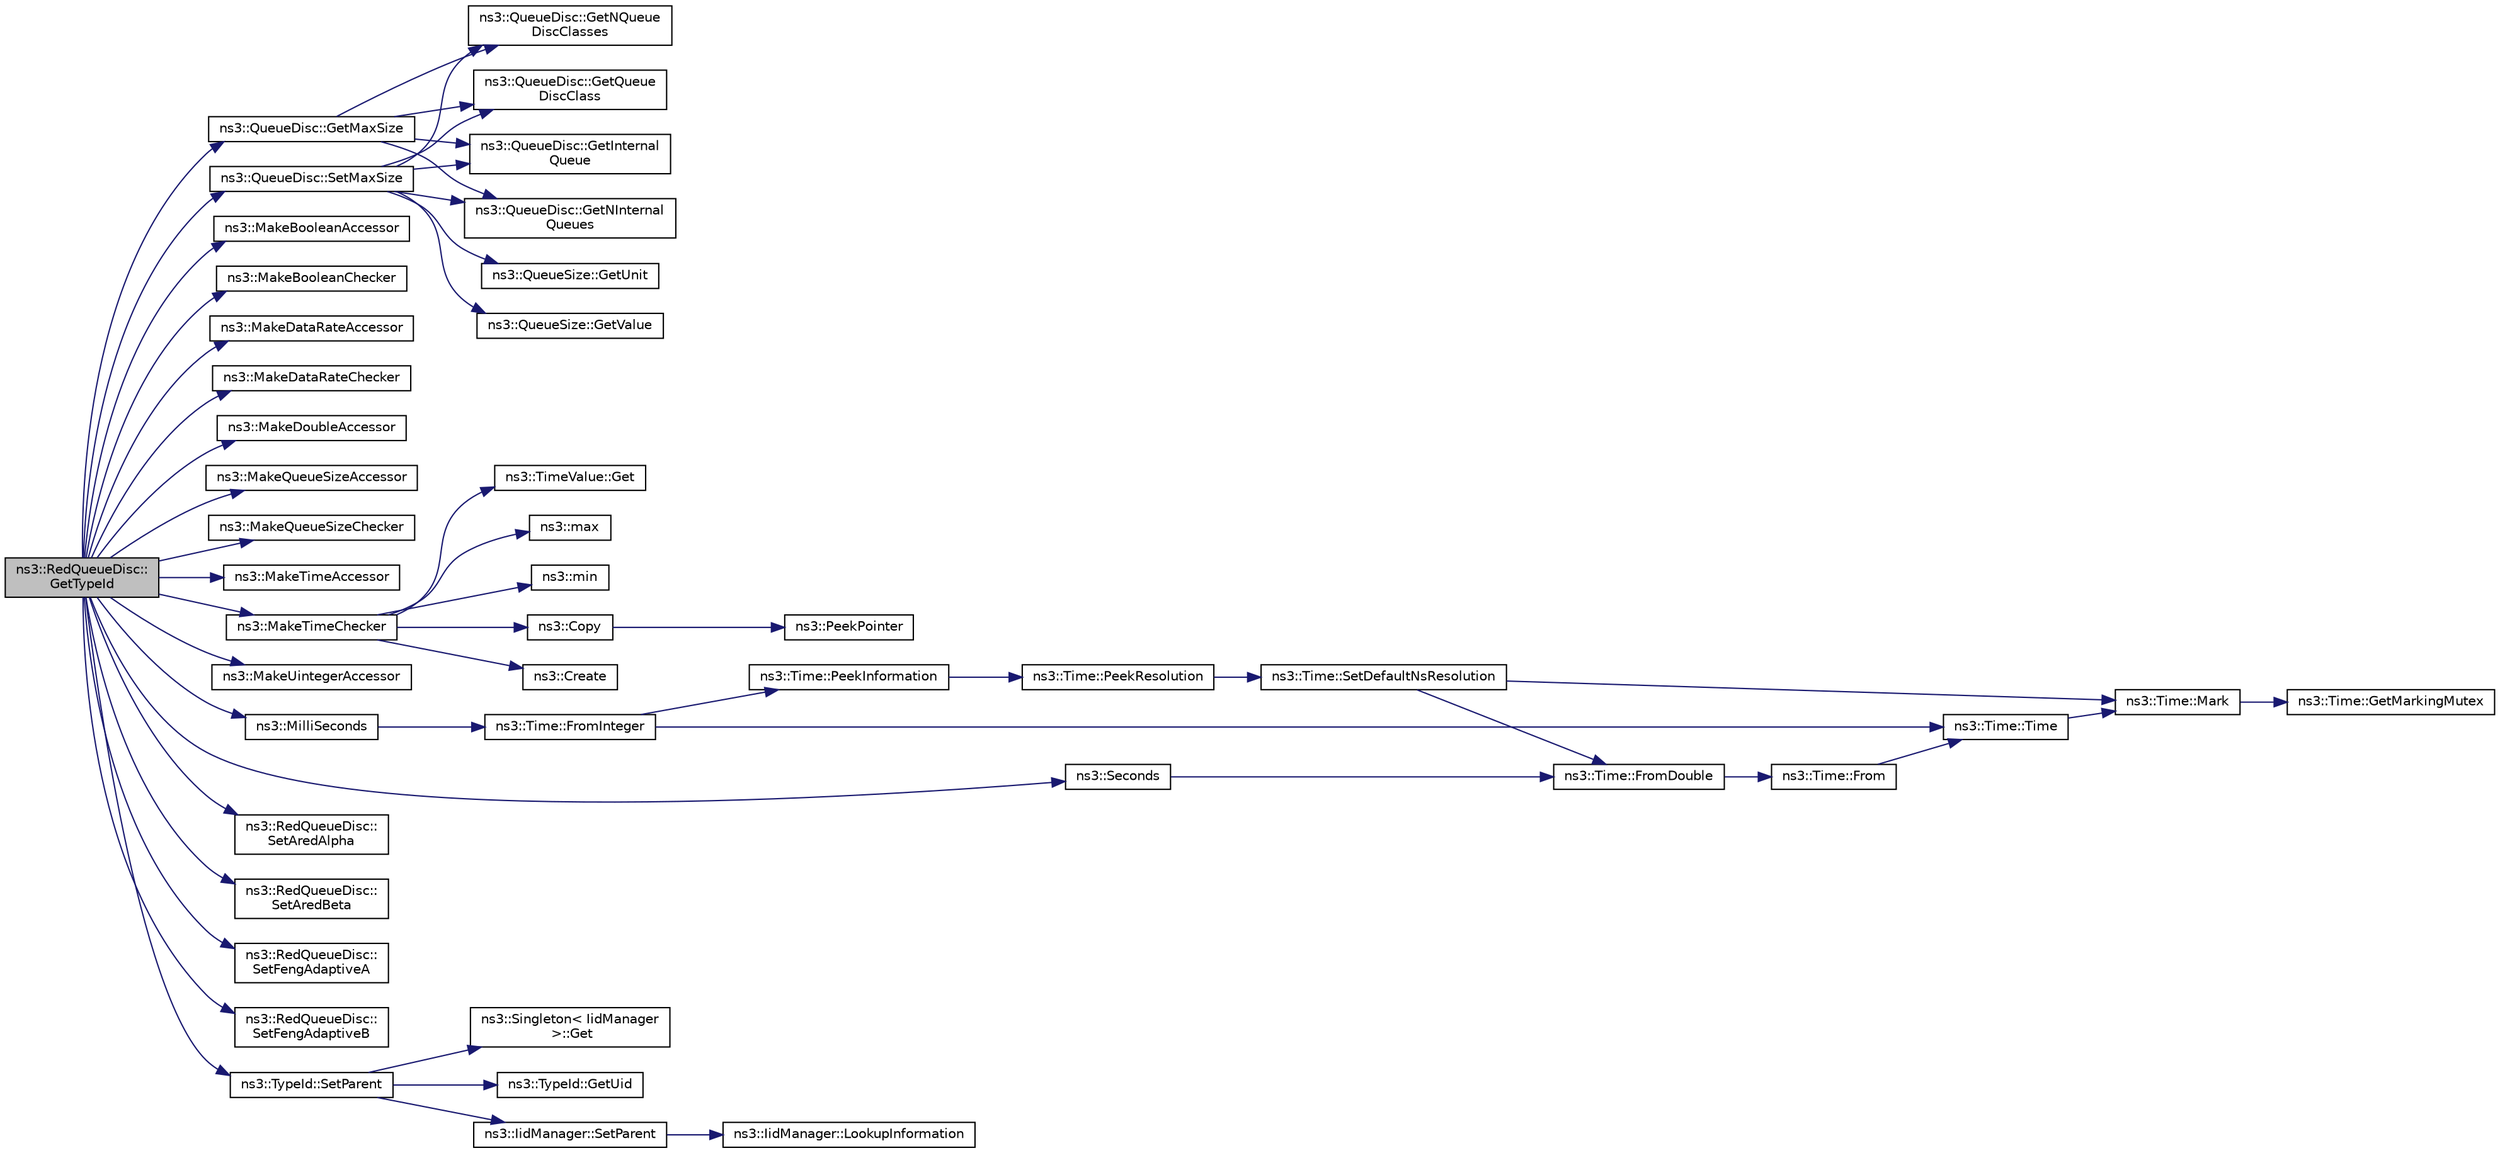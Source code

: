 digraph "ns3::RedQueueDisc::GetTypeId"
{
 // LATEX_PDF_SIZE
  edge [fontname="Helvetica",fontsize="10",labelfontname="Helvetica",labelfontsize="10"];
  node [fontname="Helvetica",fontsize="10",shape=record];
  rankdir="LR";
  Node1 [label="ns3::RedQueueDisc::\lGetTypeId",height=0.2,width=0.4,color="black", fillcolor="grey75", style="filled", fontcolor="black",tooltip="Get the type ID."];
  Node1 -> Node2 [color="midnightblue",fontsize="10",style="solid",fontname="Helvetica"];
  Node2 [label="ns3::QueueDisc::GetMaxSize",height=0.2,width=0.4,color="black", fillcolor="white", style="filled",URL="$classns3_1_1_queue_disc.html#a30acf59202fdbdc24b320d3500dc70d3",tooltip="Get the maximum size of the queue disc."];
  Node2 -> Node3 [color="midnightblue",fontsize="10",style="solid",fontname="Helvetica"];
  Node3 [label="ns3::QueueDisc::GetInternal\lQueue",height=0.2,width=0.4,color="black", fillcolor="white", style="filled",URL="$classns3_1_1_queue_disc.html#a41ba62e67ec4e9dda23d8eef1ab3e99b",tooltip="Get the i-th internal queue."];
  Node2 -> Node4 [color="midnightblue",fontsize="10",style="solid",fontname="Helvetica"];
  Node4 [label="ns3::QueueDisc::GetNInternal\lQueues",height=0.2,width=0.4,color="black", fillcolor="white", style="filled",URL="$classns3_1_1_queue_disc.html#ae47426b975eb58978099b9898b116802",tooltip="Get the number of internal queues."];
  Node2 -> Node5 [color="midnightblue",fontsize="10",style="solid",fontname="Helvetica"];
  Node5 [label="ns3::QueueDisc::GetNQueue\lDiscClasses",height=0.2,width=0.4,color="black", fillcolor="white", style="filled",URL="$classns3_1_1_queue_disc.html#aa43972223ab0ed4f1057f96f8e348ddf",tooltip="Get the number of queue disc classes."];
  Node2 -> Node6 [color="midnightblue",fontsize="10",style="solid",fontname="Helvetica"];
  Node6 [label="ns3::QueueDisc::GetQueue\lDiscClass",height=0.2,width=0.4,color="black", fillcolor="white", style="filled",URL="$classns3_1_1_queue_disc.html#aa41e320ffec30464ab594f5f8cc21780",tooltip="Get the i-th queue disc class."];
  Node1 -> Node7 [color="midnightblue",fontsize="10",style="solid",fontname="Helvetica"];
  Node7 [label="ns3::MakeBooleanAccessor",height=0.2,width=0.4,color="black", fillcolor="white", style="filled",URL="$group__attribute___boolean.html#ga96f46e6b949abfa2cb801d5d33d8bcc7",tooltip="Create an AttributeAccessor for a class data member, or a lone class get functor or set method."];
  Node1 -> Node8 [color="midnightblue",fontsize="10",style="solid",fontname="Helvetica"];
  Node8 [label="ns3::MakeBooleanChecker",height=0.2,width=0.4,color="black", fillcolor="white", style="filled",URL="$group__attribute___boolean.html#ga0be9dca06b271bca59b2c135178e1c10",tooltip=" "];
  Node1 -> Node9 [color="midnightblue",fontsize="10",style="solid",fontname="Helvetica"];
  Node9 [label="ns3::MakeDataRateAccessor",height=0.2,width=0.4,color="black", fillcolor="white", style="filled",URL="$group__attribute___data_rate.html#ga905aefe09d2264316577b639107673ec",tooltip="Create an AttributeAccessor for a class data member, or a lone class get functor or set method."];
  Node1 -> Node10 [color="midnightblue",fontsize="10",style="solid",fontname="Helvetica"];
  Node10 [label="ns3::MakeDataRateChecker",height=0.2,width=0.4,color="black", fillcolor="white", style="filled",URL="$group__attribute___data_rate.html#gafda8d204cd0b164a039304e98e5f9987",tooltip=" "];
  Node1 -> Node11 [color="midnightblue",fontsize="10",style="solid",fontname="Helvetica"];
  Node11 [label="ns3::MakeDoubleAccessor",height=0.2,width=0.4,color="black", fillcolor="white", style="filled",URL="$group__attribute___double.html#gaef08ccdef7ff644dc39aa7b24a2f740f",tooltip="Create an AttributeAccessor for a class data member, or a lone class get functor or set method."];
  Node1 -> Node12 [color="midnightblue",fontsize="10",style="solid",fontname="Helvetica"];
  Node12 [label="ns3::MakeQueueSizeAccessor",height=0.2,width=0.4,color="black", fillcolor="white", style="filled",URL="$namespacens3.html#a6a373fd779223ef5bee77f6953a5ad0c",tooltip=" "];
  Node1 -> Node13 [color="midnightblue",fontsize="10",style="solid",fontname="Helvetica"];
  Node13 [label="ns3::MakeQueueSizeChecker",height=0.2,width=0.4,color="black", fillcolor="white", style="filled",URL="$namespacens3.html#a277d6f00f87abb5cd332213c6b0b53a8",tooltip=" "];
  Node1 -> Node14 [color="midnightblue",fontsize="10",style="solid",fontname="Helvetica"];
  Node14 [label="ns3::MakeTimeAccessor",height=0.2,width=0.4,color="black", fillcolor="white", style="filled",URL="$group__attribute___time.html#gae70abc8a43ea1080c89a0fb56eed2993",tooltip="Create an AttributeAccessor for a class data member, or a lone class get functor or set method."];
  Node1 -> Node15 [color="midnightblue",fontsize="10",style="solid",fontname="Helvetica"];
  Node15 [label="ns3::MakeTimeChecker",height=0.2,width=0.4,color="black", fillcolor="white", style="filled",URL="$namespacens3.html#a7032965bd4afa578691d88c09e4481c1",tooltip="Helper to make a Time checker with bounded range."];
  Node15 -> Node16 [color="midnightblue",fontsize="10",style="solid",fontname="Helvetica"];
  Node16 [label="ns3::Copy",height=0.2,width=0.4,color="black", fillcolor="white", style="filled",URL="$namespacens3.html#a952d99f6d759fee74dda19f308451bc1",tooltip="Return a deep copy of a Ptr."];
  Node16 -> Node17 [color="midnightblue",fontsize="10",style="solid",fontname="Helvetica"];
  Node17 [label="ns3::PeekPointer",height=0.2,width=0.4,color="black", fillcolor="white", style="filled",URL="$namespacens3.html#af2a7557fe9afdd98d8f6f8f6e412cf5a",tooltip=" "];
  Node15 -> Node18 [color="midnightblue",fontsize="10",style="solid",fontname="Helvetica"];
  Node18 [label="ns3::Create",height=0.2,width=0.4,color="black", fillcolor="white", style="filled",URL="$group__ptr.html#ga086d8d4a76485a155f0408b85dcebede",tooltip="Create class instances by constructors with varying numbers of arguments and return them by Ptr."];
  Node15 -> Node19 [color="midnightblue",fontsize="10",style="solid",fontname="Helvetica"];
  Node19 [label="ns3::TimeValue::Get",height=0.2,width=0.4,color="black", fillcolor="white", style="filled",URL="$classns3_1_1_time_value.html#adf5a08f0eb31965373473d3776c8be98",tooltip=" "];
  Node15 -> Node20 [color="midnightblue",fontsize="10",style="solid",fontname="Helvetica"];
  Node20 [label="ns3::max",height=0.2,width=0.4,color="black", fillcolor="white", style="filled",URL="$namespacens3.html#a548291fa9e4e7d6a57814dfcbbebce9b",tooltip=" "];
  Node15 -> Node21 [color="midnightblue",fontsize="10",style="solid",fontname="Helvetica"];
  Node21 [label="ns3::min",height=0.2,width=0.4,color="black", fillcolor="white", style="filled",URL="$namespacens3.html#a66840605409c3caeff0d2a728b68dc6d",tooltip=" "];
  Node1 -> Node22 [color="midnightblue",fontsize="10",style="solid",fontname="Helvetica"];
  Node22 [label="ns3::MakeUintegerAccessor",height=0.2,width=0.4,color="black", fillcolor="white", style="filled",URL="$group__attribute___uinteger.html#gab877334ef73a924b42b65179d87d7244",tooltip="Create an AttributeAccessor for a class data member, or a lone class get functor or set method."];
  Node1 -> Node23 [color="midnightblue",fontsize="10",style="solid",fontname="Helvetica"];
  Node23 [label="ns3::MilliSeconds",height=0.2,width=0.4,color="black", fillcolor="white", style="filled",URL="$group__timecivil.html#gaf26127cf4571146b83a92ee18679c7a9",tooltip="Construct a Time in the indicated unit."];
  Node23 -> Node24 [color="midnightblue",fontsize="10",style="solid",fontname="Helvetica"];
  Node24 [label="ns3::Time::FromInteger",height=0.2,width=0.4,color="black", fillcolor="white", style="filled",URL="$classns3_1_1_time.html#a3e742c67b2764e75ff95f9b754d43fe9",tooltip="Create a Time equal to value in unit unit."];
  Node24 -> Node25 [color="midnightblue",fontsize="10",style="solid",fontname="Helvetica"];
  Node25 [label="ns3::Time::Time",height=0.2,width=0.4,color="black", fillcolor="white", style="filled",URL="$classns3_1_1_time.html#a8a39dc1b8cbbd7fe6d940e492d1b925e",tooltip="Default constructor, with value 0."];
  Node25 -> Node26 [color="midnightblue",fontsize="10",style="solid",fontname="Helvetica"];
  Node26 [label="ns3::Time::Mark",height=0.2,width=0.4,color="black", fillcolor="white", style="filled",URL="$classns3_1_1_time.html#aa7eef2a1119c1c4855d99f1e83d44c54",tooltip="Record a Time instance with the MarkedTimes."];
  Node26 -> Node27 [color="midnightblue",fontsize="10",style="solid",fontname="Helvetica"];
  Node27 [label="ns3::Time::GetMarkingMutex",height=0.2,width=0.4,color="black", fillcolor="white", style="filled",URL="$classns3_1_1_time.html#addd8e672203391b3ae98ee475ce05272",tooltip=" "];
  Node24 -> Node28 [color="midnightblue",fontsize="10",style="solid",fontname="Helvetica"];
  Node28 [label="ns3::Time::PeekInformation",height=0.2,width=0.4,color="black", fillcolor="white", style="filled",URL="$classns3_1_1_time.html#a0b023c55c20582aa7c1781aacf128034",tooltip="Get the Information record for timeUnit for the current Resolution."];
  Node28 -> Node29 [color="midnightblue",fontsize="10",style="solid",fontname="Helvetica"];
  Node29 [label="ns3::Time::PeekResolution",height=0.2,width=0.4,color="black", fillcolor="white", style="filled",URL="$classns3_1_1_time.html#a963e53522278fcbdf1ab9f7adbd0f5d6",tooltip="Get the current Resolution."];
  Node29 -> Node30 [color="midnightblue",fontsize="10",style="solid",fontname="Helvetica"];
  Node30 [label="ns3::Time::SetDefaultNsResolution",height=0.2,width=0.4,color="black", fillcolor="white", style="filled",URL="$classns3_1_1_time.html#a6a872e62f71dfa817fef2c549473d980",tooltip="Set the default resolution."];
  Node30 -> Node31 [color="midnightblue",fontsize="10",style="solid",fontname="Helvetica"];
  Node31 [label="ns3::Time::FromDouble",height=0.2,width=0.4,color="black", fillcolor="white", style="filled",URL="$classns3_1_1_time.html#a60e845f4a74e62495b86356afe604cb4",tooltip="Create a Time equal to value in unit unit."];
  Node31 -> Node32 [color="midnightblue",fontsize="10",style="solid",fontname="Helvetica"];
  Node32 [label="ns3::Time::From",height=0.2,width=0.4,color="black", fillcolor="white", style="filled",URL="$classns3_1_1_time.html#a34e4acc13d0e08cc8cb9cd3b838b9baf",tooltip="Create a Time in the current unit."];
  Node32 -> Node25 [color="midnightblue",fontsize="10",style="solid",fontname="Helvetica"];
  Node30 -> Node26 [color="midnightblue",fontsize="10",style="solid",fontname="Helvetica"];
  Node1 -> Node33 [color="midnightblue",fontsize="10",style="solid",fontname="Helvetica"];
  Node33 [label="ns3::Seconds",height=0.2,width=0.4,color="black", fillcolor="white", style="filled",URL="$group__timecivil.html#ga33c34b816f8ff6628e33d5c8e9713b9e",tooltip="Construct a Time in the indicated unit."];
  Node33 -> Node31 [color="midnightblue",fontsize="10",style="solid",fontname="Helvetica"];
  Node1 -> Node34 [color="midnightblue",fontsize="10",style="solid",fontname="Helvetica"];
  Node34 [label="ns3::RedQueueDisc::\lSetAredAlpha",height=0.2,width=0.4,color="black", fillcolor="white", style="filled",URL="$classns3_1_1_red_queue_disc.html#a8fb1a23699ad8fcc955b58c5988bc949",tooltip="Set the alpha value to adapt m_curMaxP."];
  Node1 -> Node35 [color="midnightblue",fontsize="10",style="solid",fontname="Helvetica"];
  Node35 [label="ns3::RedQueueDisc::\lSetAredBeta",height=0.2,width=0.4,color="black", fillcolor="white", style="filled",URL="$classns3_1_1_red_queue_disc.html#a1afbf8c26f597bd39328710e393de5f1",tooltip="Set the beta value to adapt m_curMaxP."];
  Node1 -> Node36 [color="midnightblue",fontsize="10",style="solid",fontname="Helvetica"];
  Node36 [label="ns3::RedQueueDisc::\lSetFengAdaptiveA",height=0.2,width=0.4,color="black", fillcolor="white", style="filled",URL="$classns3_1_1_red_queue_disc.html#a4f6c41cc3aef67103ee057506fc34285",tooltip="Set the alpha value to adapt m_curMaxP in Feng's Adaptive RED."];
  Node1 -> Node37 [color="midnightblue",fontsize="10",style="solid",fontname="Helvetica"];
  Node37 [label="ns3::RedQueueDisc::\lSetFengAdaptiveB",height=0.2,width=0.4,color="black", fillcolor="white", style="filled",URL="$classns3_1_1_red_queue_disc.html#a05055cc67d04d75b434b6d6a74d9e56a",tooltip="Set the beta value to adapt m_curMaxP in Feng's Adaptive RED."];
  Node1 -> Node38 [color="midnightblue",fontsize="10",style="solid",fontname="Helvetica"];
  Node38 [label="ns3::QueueDisc::SetMaxSize",height=0.2,width=0.4,color="black", fillcolor="white", style="filled",URL="$classns3_1_1_queue_disc.html#abd75ea268b69372beefaade33194038c",tooltip="Set the maximum size of the queue disc."];
  Node38 -> Node3 [color="midnightblue",fontsize="10",style="solid",fontname="Helvetica"];
  Node38 -> Node4 [color="midnightblue",fontsize="10",style="solid",fontname="Helvetica"];
  Node38 -> Node5 [color="midnightblue",fontsize="10",style="solid",fontname="Helvetica"];
  Node38 -> Node6 [color="midnightblue",fontsize="10",style="solid",fontname="Helvetica"];
  Node38 -> Node39 [color="midnightblue",fontsize="10",style="solid",fontname="Helvetica"];
  Node39 [label="ns3::QueueSize::GetUnit",height=0.2,width=0.4,color="black", fillcolor="white", style="filled",URL="$classns3_1_1_queue_size.html#a7c9e4dd4d2565b656c2917f93d95482e",tooltip="Get the underlying unit."];
  Node38 -> Node40 [color="midnightblue",fontsize="10",style="solid",fontname="Helvetica"];
  Node40 [label="ns3::QueueSize::GetValue",height=0.2,width=0.4,color="black", fillcolor="white", style="filled",URL="$classns3_1_1_queue_size.html#aeda8ff9a290b06b028064beb7ef0a44a",tooltip="Get the underlying value."];
  Node1 -> Node41 [color="midnightblue",fontsize="10",style="solid",fontname="Helvetica"];
  Node41 [label="ns3::TypeId::SetParent",height=0.2,width=0.4,color="black", fillcolor="white", style="filled",URL="$classns3_1_1_type_id.html#abaaca67ab7d2471067e7c275df0f7309",tooltip="Set the parent TypeId."];
  Node41 -> Node42 [color="midnightblue",fontsize="10",style="solid",fontname="Helvetica"];
  Node42 [label="ns3::Singleton\< IidManager\l \>::Get",height=0.2,width=0.4,color="black", fillcolor="white", style="filled",URL="$classns3_1_1_singleton.html#a80a2cd3c25a27ea72add7a9f7a141ffa",tooltip="Get a pointer to the singleton instance."];
  Node41 -> Node43 [color="midnightblue",fontsize="10",style="solid",fontname="Helvetica"];
  Node43 [label="ns3::TypeId::GetUid",height=0.2,width=0.4,color="black", fillcolor="white", style="filled",URL="$classns3_1_1_type_id.html#a429535085325d6f926724771446d9047",tooltip="Get the internal id of this TypeId."];
  Node41 -> Node44 [color="midnightblue",fontsize="10",style="solid",fontname="Helvetica"];
  Node44 [label="ns3::IidManager::SetParent",height=0.2,width=0.4,color="black", fillcolor="white", style="filled",URL="$classns3_1_1_iid_manager.html#a4042931260554c907699367b6811426f",tooltip="Set the parent of a type id."];
  Node44 -> Node45 [color="midnightblue",fontsize="10",style="solid",fontname="Helvetica"];
  Node45 [label="ns3::IidManager::LookupInformation",height=0.2,width=0.4,color="black", fillcolor="white", style="filled",URL="$classns3_1_1_iid_manager.html#a84af06b798b21fa700469a3ac5f65f3f",tooltip="Retrieve the information record for a type."];
}
